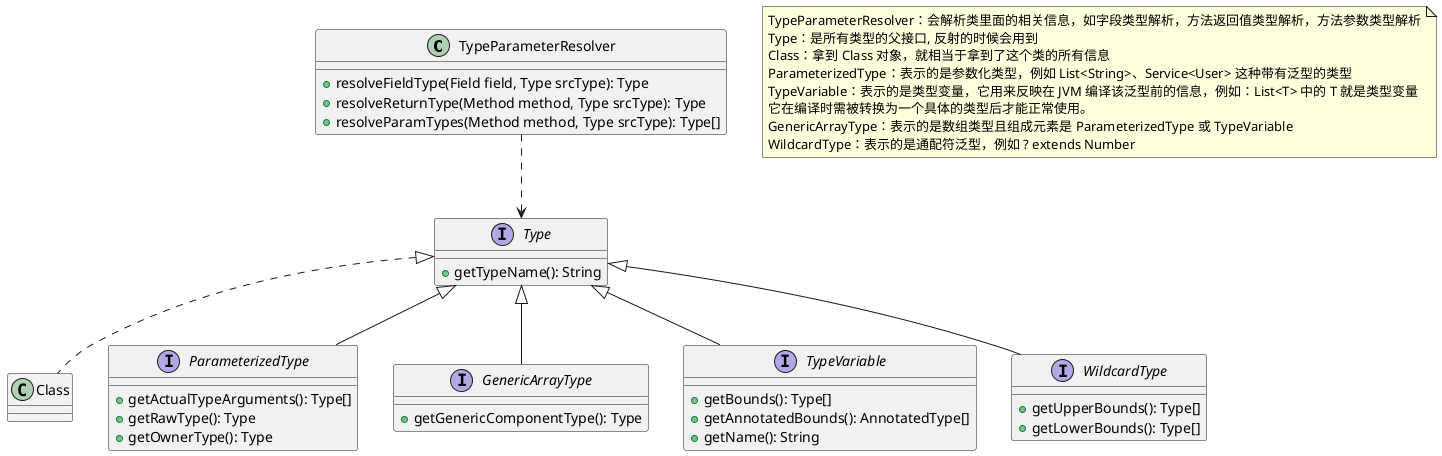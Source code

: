 @startuml


class TypeParameterResolver {
    + resolveFieldType(Field field, Type srcType): Type
    + resolveReturnType(Method method, Type srcType): Type
    + resolveParamTypes(Method method, Type srcType): Type[]
}


interface Type {
    + getTypeName(): String
}

class Class

interface ParameterizedType {
    + getActualTypeArguments(): Type[]
    + getRawType(): Type
    + getOwnerType(): Type
}

interface GenericArrayType {
    + getGenericComponentType(): Type
}


interface TypeVariable {
    + getBounds(): Type[]
    + getAnnotatedBounds(): AnnotatedType[]
    + getName(): String
}

interface WildcardType {
    + getUpperBounds(): Type[]
    + getLowerBounds(): Type[]
}

TypeParameterResolver ..> Type

Type <|.. Class
Type <|-- ParameterizedType
Type <|-- GenericArrayType
Type <|-- TypeVariable
Type <|-- WildcardType

note as N1
TypeParameterResolver：会解析类里面的相关信息，如字段类型解析，方法返回值类型解析，方法参数类型解析
Type：是所有类型的父接口, 反射的时候会用到
Class：拿到 Class 对象，就相当于拿到了这个类的所有信息
ParameterizedType：表示的是参数化类型，例如 List<String>、Service<User> 这种带有泛型的类型
TypeVariable：表示的是类型变量，它用来反映在 JVM 编译该泛型前的信息，例如：List<T> 中的 T 就是类型变量
它在编译时需被转换为一个具体的类型后才能正常使用。
GenericArrayType：表示的是数组类型且组成元素是 ParameterizedType 或 TypeVariable
WildcardType：表示的是通配符泛型，例如 ? extends Number
end note


@enduml